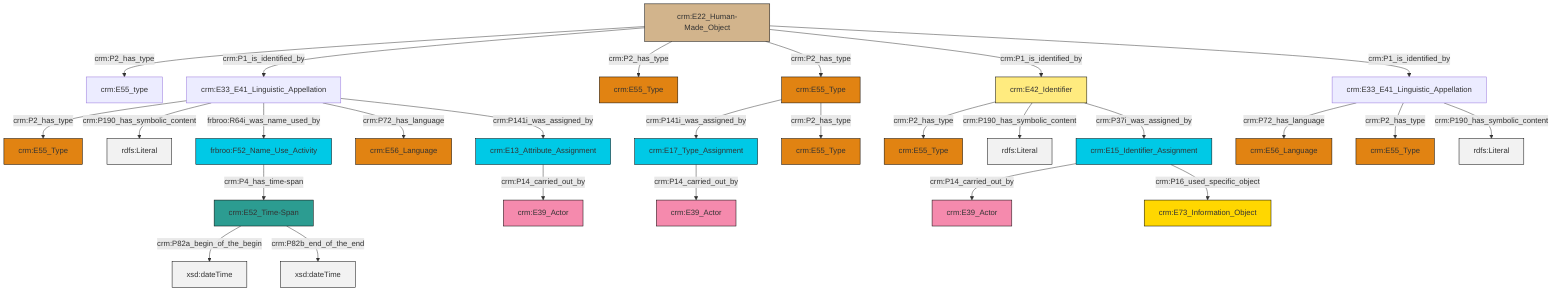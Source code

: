 graph TD
classDef Literal fill:#f2f2f2,stroke:#000000;
classDef CRM_Entity fill:#FFFFFF,stroke:#000000;
classDef Temporal_Entity fill:#00C9E6, stroke:#000000;
classDef Type fill:#E18312, stroke:#000000;
classDef Time-Span fill:#2C9C91, stroke:#000000;
classDef Appellation fill:#FFEB7F, stroke:#000000;
classDef Place fill:#008836, stroke:#000000;
classDef Persistent_Item fill:#B266B2, stroke:#000000;
classDef Conceptual_Object fill:#FFD700, stroke:#000000;
classDef Physical_Thing fill:#D2B48C, stroke:#000000;
classDef Actor fill:#f58aad, stroke:#000000;
classDef PC_Classes fill:#4ce600, stroke:#000000;
classDef Multi fill:#cccccc,stroke:#000000;

0["frbroo:F52_Name_Use_Activity"]:::Temporal_Entity -->|crm:P4_has_time-span| 1["crm:E52_Time-Span"]:::Time-Span
2["crm:E17_Type_Assignment"]:::Temporal_Entity -->|crm:P14_carried_out_by| 3["crm:E39_Actor"]:::Actor
8["crm:E42_Identifier"]:::Appellation -->|crm:P2_has_type| 9["crm:E55_Type"]:::Type
12["crm:E33_E41_Linguistic_Appellation"]:::Default -->|crm:P2_has_type| 13["crm:E55_Type"]:::Type
14["crm:E13_Attribute_Assignment"]:::Temporal_Entity -->|crm:P14_carried_out_by| 15["crm:E39_Actor"]:::Actor
20["crm:E55_Type"]:::Type -->|crm:P141i_was_assigned_by| 2["crm:E17_Type_Assignment"]:::Temporal_Entity
21["crm:E22_Human-Made_Object"]:::Physical_Thing -->|crm:P2_has_type| 22["crm:E55_type"]:::Default
12["crm:E33_E41_Linguistic_Appellation"]:::Default -->|crm:P190_has_symbolic_content| 23[rdfs:Literal]:::Literal
20["crm:E55_Type"]:::Type -->|crm:P2_has_type| 16["crm:E55_Type"]:::Type
12["crm:E33_E41_Linguistic_Appellation"]:::Default -->|frbroo:R64i_was_name_used_by| 0["frbroo:F52_Name_Use_Activity"]:::Temporal_Entity
1["crm:E52_Time-Span"]:::Time-Span -->|crm:P82a_begin_of_the_begin| 25[xsd:dateTime]:::Literal
30["crm:E15_Identifier_Assignment"]:::Temporal_Entity -->|crm:P14_carried_out_by| 31["crm:E39_Actor"]:::Actor
21["crm:E22_Human-Made_Object"]:::Physical_Thing -->|crm:P1_is_identified_by| 12["crm:E33_E41_Linguistic_Appellation"]:::Default
21["crm:E22_Human-Made_Object"]:::Physical_Thing -->|crm:P2_has_type| 33["crm:E55_Type"]:::Type
8["crm:E42_Identifier"]:::Appellation -->|crm:P190_has_symbolic_content| 34[rdfs:Literal]:::Literal
4["crm:E33_E41_Linguistic_Appellation"]:::Default -->|crm:P72_has_language| 35["crm:E56_Language"]:::Type
21["crm:E22_Human-Made_Object"]:::Physical_Thing -->|crm:P2_has_type| 20["crm:E55_Type"]:::Type
12["crm:E33_E41_Linguistic_Appellation"]:::Default -->|crm:P72_has_language| 39["crm:E56_Language"]:::Type
4["crm:E33_E41_Linguistic_Appellation"]:::Default -->|crm:P2_has_type| 6["crm:E55_Type"]:::Type
21["crm:E22_Human-Made_Object"]:::Physical_Thing -->|crm:P1_is_identified_by| 8["crm:E42_Identifier"]:::Appellation
4["crm:E33_E41_Linguistic_Appellation"]:::Default -->|crm:P190_has_symbolic_content| 46[rdfs:Literal]:::Literal
8["crm:E42_Identifier"]:::Appellation -->|crm:P37i_was_assigned_by| 30["crm:E15_Identifier_Assignment"]:::Temporal_Entity
21["crm:E22_Human-Made_Object"]:::Physical_Thing -->|crm:P1_is_identified_by| 4["crm:E33_E41_Linguistic_Appellation"]:::Default
30["crm:E15_Identifier_Assignment"]:::Temporal_Entity -->|crm:P16_used_specific_object| 36["crm:E73_Information_Object"]:::Conceptual_Object
1["crm:E52_Time-Span"]:::Time-Span -->|crm:P82b_end_of_the_end| 50[xsd:dateTime]:::Literal
12["crm:E33_E41_Linguistic_Appellation"]:::Default -->|crm:P141i_was_assigned_by| 14["crm:E13_Attribute_Assignment"]:::Temporal_Entity